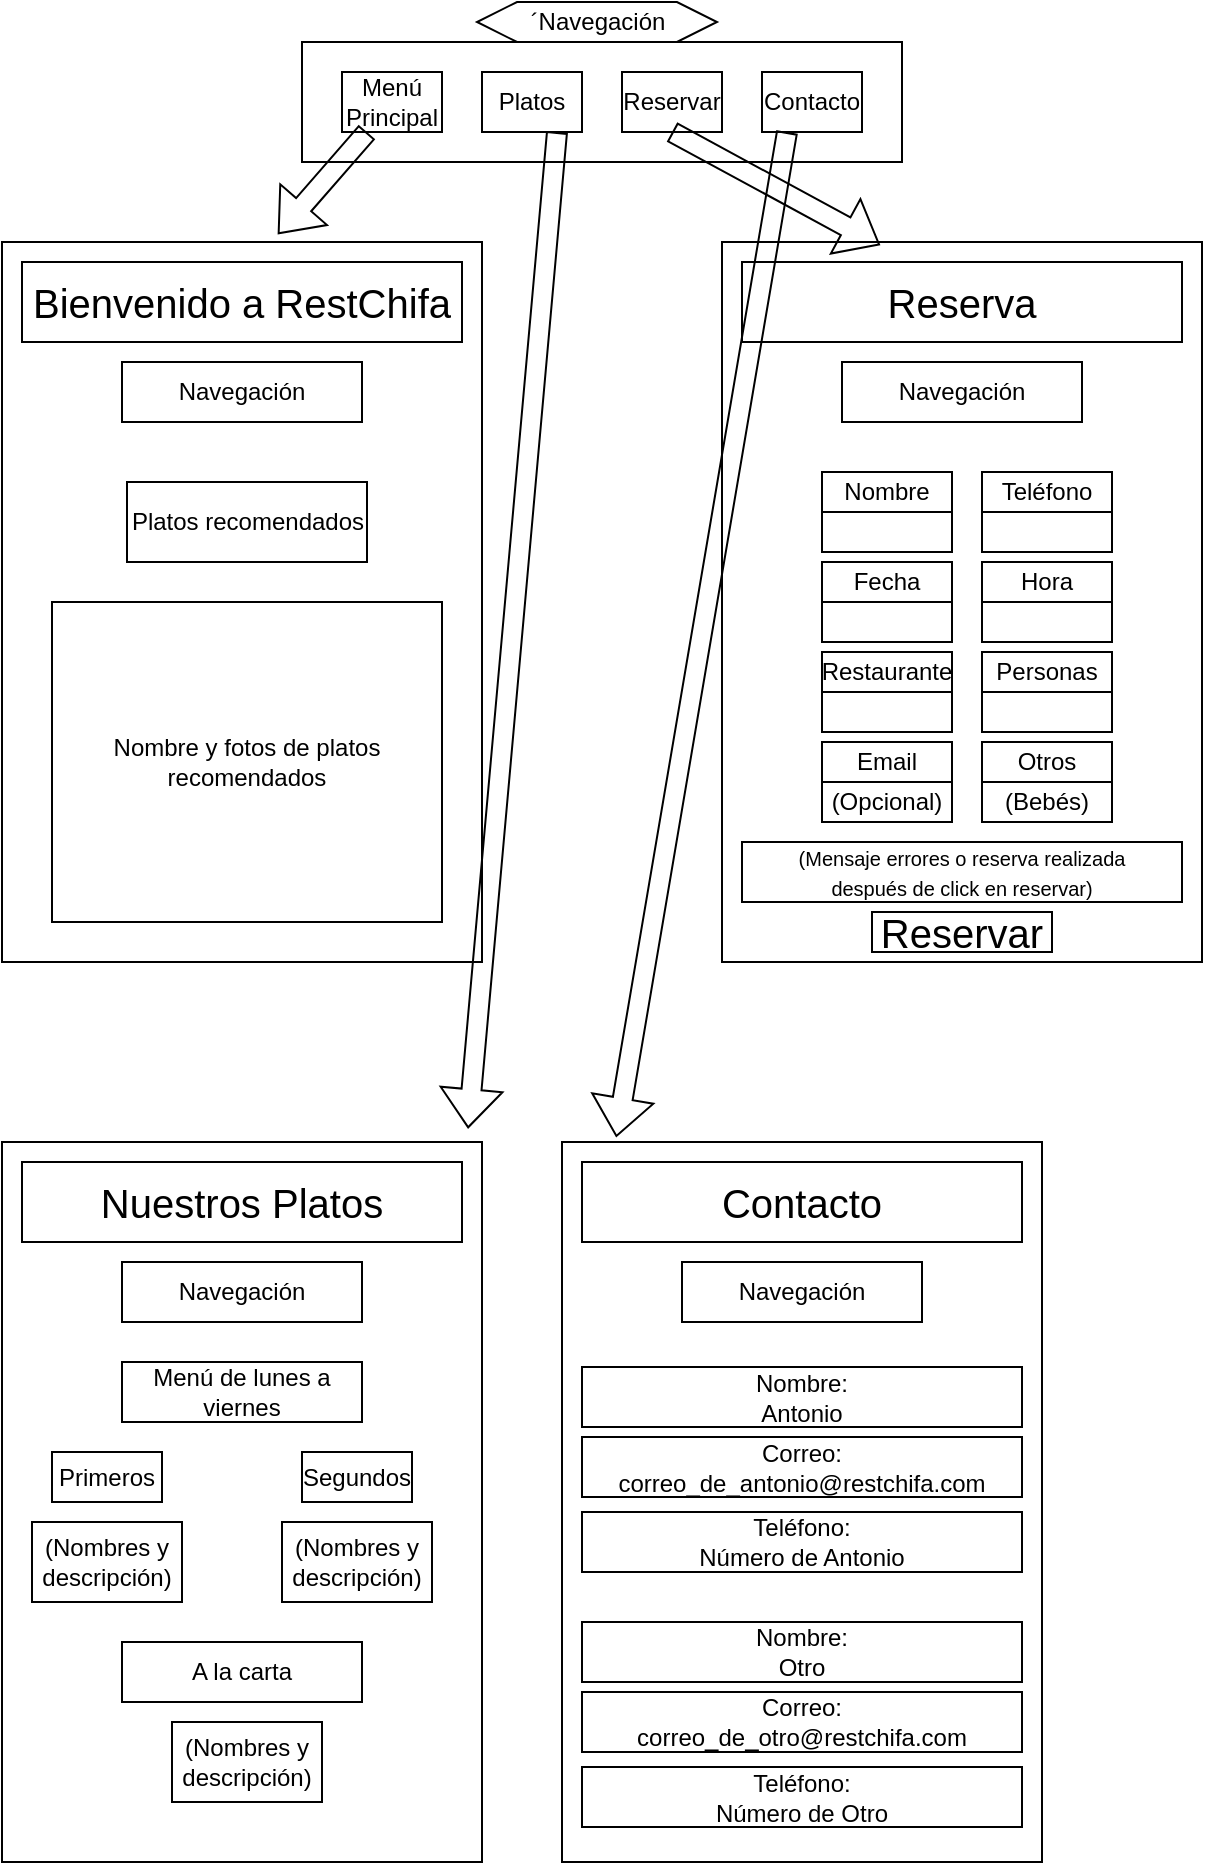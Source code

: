 <mxfile version="21.1.1" type="device">
  <diagram name="Página-1" id="kAq4VgKYWmEqWGa1TKVO">
    <mxGraphModel dx="794" dy="1661" grid="1" gridSize="10" guides="1" tooltips="1" connect="1" arrows="1" fold="1" page="1" pageScale="1" pageWidth="827" pageHeight="1169" math="0" shadow="0">
      <root>
        <mxCell id="0" />
        <mxCell id="1" parent="0" />
        <mxCell id="Mr-S8CGjB1Sd80mxp6YW-1" value="" style="rounded=0;whiteSpace=wrap;html=1;" parent="1" vertex="1">
          <mxGeometry x="80" y="60" width="240" height="360" as="geometry" />
        </mxCell>
        <mxCell id="Mr-S8CGjB1Sd80mxp6YW-3" value="&lt;font style=&quot;font-size: 20px;&quot;&gt;Bienvenido a RestChifa&lt;/font&gt;" style="rounded=0;whiteSpace=wrap;html=1;" parent="1" vertex="1">
          <mxGeometry x="90" y="70" width="220" height="40" as="geometry" />
        </mxCell>
        <mxCell id="Mr-S8CGjB1Sd80mxp6YW-16" value="" style="rounded=0;whiteSpace=wrap;html=1;" parent="1" vertex="1">
          <mxGeometry x="440" y="60" width="240" height="360" as="geometry" />
        </mxCell>
        <mxCell id="Mr-S8CGjB1Sd80mxp6YW-17" value="&lt;font style=&quot;font-size: 20px;&quot;&gt;Reserva&lt;/font&gt;" style="rounded=0;whiteSpace=wrap;html=1;" parent="1" vertex="1">
          <mxGeometry x="450" y="70" width="220" height="40" as="geometry" />
        </mxCell>
        <mxCell id="Mr-S8CGjB1Sd80mxp6YW-18" value="Nombre" style="rounded=0;whiteSpace=wrap;html=1;" parent="1" vertex="1">
          <mxGeometry x="490" y="175" width="65" height="20" as="geometry" />
        </mxCell>
        <mxCell id="Mr-S8CGjB1Sd80mxp6YW-19" value="" style="rounded=0;whiteSpace=wrap;html=1;" parent="1" vertex="1">
          <mxGeometry x="490" y="195" width="65" height="20" as="geometry" />
        </mxCell>
        <mxCell id="Mr-S8CGjB1Sd80mxp6YW-31" value="&lt;font style=&quot;font-size: 20px;&quot;&gt;Reservar&lt;/font&gt;" style="rounded=0;whiteSpace=wrap;html=1;" parent="1" vertex="1">
          <mxGeometry x="515" y="395" width="90" height="20" as="geometry" />
        </mxCell>
        <mxCell id="Mr-S8CGjB1Sd80mxp6YW-33" value="Nombre y fotos de platos recomendados" style="rounded=0;whiteSpace=wrap;html=1;" parent="1" vertex="1">
          <mxGeometry x="105" y="240" width="195" height="160" as="geometry" />
        </mxCell>
        <mxCell id="Mr-S8CGjB1Sd80mxp6YW-34" value="Platos recomendados" style="rounded=0;whiteSpace=wrap;html=1;" parent="1" vertex="1">
          <mxGeometry x="142.5" y="180" width="120" height="40" as="geometry" />
        </mxCell>
        <mxCell id="Mr-S8CGjB1Sd80mxp6YW-51" value="" style="rounded=0;whiteSpace=wrap;html=1;" parent="1" vertex="1">
          <mxGeometry x="80" y="510" width="240" height="360" as="geometry" />
        </mxCell>
        <mxCell id="Mr-S8CGjB1Sd80mxp6YW-53" value="&lt;font style=&quot;font-size: 20px;&quot;&gt;Nuestros Platos&lt;/font&gt;" style="rounded=0;whiteSpace=wrap;html=1;" parent="1" vertex="1">
          <mxGeometry x="90" y="520" width="220" height="40" as="geometry" />
        </mxCell>
        <mxCell id="Mr-S8CGjB1Sd80mxp6YW-55" value="Primeros" style="rounded=0;whiteSpace=wrap;html=1;" parent="1" vertex="1">
          <mxGeometry x="105" y="665" width="55" height="25" as="geometry" />
        </mxCell>
        <mxCell id="Mr-S8CGjB1Sd80mxp6YW-56" value="Menú de lunes a viernes" style="rounded=0;whiteSpace=wrap;html=1;" parent="1" vertex="1">
          <mxGeometry x="140" y="620" width="120" height="30" as="geometry" />
        </mxCell>
        <mxCell id="Mr-S8CGjB1Sd80mxp6YW-57" value="Segundos" style="rounded=0;whiteSpace=wrap;html=1;" parent="1" vertex="1">
          <mxGeometry x="230" y="665" width="55" height="25" as="geometry" />
        </mxCell>
        <mxCell id="Mr-S8CGjB1Sd80mxp6YW-58" value="(Nombres y descripción)" style="rounded=0;whiteSpace=wrap;html=1;" parent="1" vertex="1">
          <mxGeometry x="95" y="700" width="75" height="40" as="geometry" />
        </mxCell>
        <mxCell id="Mr-S8CGjB1Sd80mxp6YW-59" value="(Nombres y descripción)" style="rounded=0;whiteSpace=wrap;html=1;" parent="1" vertex="1">
          <mxGeometry x="220" y="700" width="75" height="40" as="geometry" />
        </mxCell>
        <mxCell id="Mr-S8CGjB1Sd80mxp6YW-63" value="&lt;font size=&quot;1&quot;&gt;(Mensaje errores o reserva realizada&lt;br&gt;después de click en reservar)&lt;/font&gt;" style="rounded=0;whiteSpace=wrap;html=1;" parent="1" vertex="1">
          <mxGeometry x="450" y="360" width="220" height="30" as="geometry" />
        </mxCell>
        <mxCell id="Mr-S8CGjB1Sd80mxp6YW-67" style="edgeStyle=orthogonalEdgeStyle;rounded=0;orthogonalLoop=1;jettySize=auto;html=1;exitX=0.5;exitY=1;exitDx=0;exitDy=0;" parent="1" source="Mr-S8CGjB1Sd80mxp6YW-19" target="Mr-S8CGjB1Sd80mxp6YW-19" edge="1">
          <mxGeometry relative="1" as="geometry" />
        </mxCell>
        <mxCell id="2QuUyPjBXORziSpioa8q-1" value="" style="rounded=0;whiteSpace=wrap;html=1;" parent="1" vertex="1">
          <mxGeometry x="230" y="-40" width="300" height="60" as="geometry" />
        </mxCell>
        <mxCell id="2QuUyPjBXORziSpioa8q-2" value="Menú Principal" style="rounded=0;whiteSpace=wrap;html=1;" parent="1" vertex="1">
          <mxGeometry x="250" y="-25" width="50" height="30" as="geometry" />
        </mxCell>
        <mxCell id="2QuUyPjBXORziSpioa8q-3" value="Platos" style="rounded=0;whiteSpace=wrap;html=1;" parent="1" vertex="1">
          <mxGeometry x="320" y="-25" width="50" height="30" as="geometry" />
        </mxCell>
        <mxCell id="2QuUyPjBXORziSpioa8q-5" value="Reservar" style="rounded=0;whiteSpace=wrap;html=1;" parent="1" vertex="1">
          <mxGeometry x="390" y="-25" width="50" height="30" as="geometry" />
        </mxCell>
        <mxCell id="2QuUyPjBXORziSpioa8q-6" value="Contacto" style="rounded=0;whiteSpace=wrap;html=1;" parent="1" vertex="1">
          <mxGeometry x="460" y="-25" width="50" height="30" as="geometry" />
        </mxCell>
        <mxCell id="2QuUyPjBXORziSpioa8q-8" value="´Navegación" style="shape=hexagon;perimeter=hexagonPerimeter2;whiteSpace=wrap;html=1;fixedSize=1;" parent="1" vertex="1">
          <mxGeometry x="317.5" y="-60" width="120" height="20" as="geometry" />
        </mxCell>
        <mxCell id="2QuUyPjBXORziSpioa8q-9" value="" style="shape=flexArrow;endArrow=classic;html=1;rounded=0;exitX=0.25;exitY=1;exitDx=0;exitDy=0;entryX=0.575;entryY=-0.011;entryDx=0;entryDy=0;entryPerimeter=0;" parent="1" source="2QuUyPjBXORziSpioa8q-2" target="Mr-S8CGjB1Sd80mxp6YW-1" edge="1">
          <mxGeometry width="50" height="50" relative="1" as="geometry">
            <mxPoint x="380" y="150" as="sourcePoint" />
            <mxPoint x="430" y="100" as="targetPoint" />
          </mxGeometry>
        </mxCell>
        <mxCell id="2QuUyPjBXORziSpioa8q-12" value="" style="shape=flexArrow;endArrow=classic;html=1;rounded=0;exitX=0.75;exitY=1;exitDx=0;exitDy=0;entryX=0.971;entryY=-0.019;entryDx=0;entryDy=0;entryPerimeter=0;" parent="1" source="2QuUyPjBXORziSpioa8q-3" target="Mr-S8CGjB1Sd80mxp6YW-51" edge="1">
          <mxGeometry width="50" height="50" relative="1" as="geometry">
            <mxPoint x="213" y="15" as="sourcePoint" />
            <mxPoint x="91" y="369" as="targetPoint" />
          </mxGeometry>
        </mxCell>
        <mxCell id="2QuUyPjBXORziSpioa8q-11" value="Navegación" style="rounded=0;whiteSpace=wrap;html=1;" parent="1" vertex="1">
          <mxGeometry x="140" y="120" width="120" height="30" as="geometry" />
        </mxCell>
        <mxCell id="2QuUyPjBXORziSpioa8q-13" value="Navegación" style="rounded=0;whiteSpace=wrap;html=1;" parent="1" vertex="1">
          <mxGeometry x="500" y="120" width="120" height="30" as="geometry" />
        </mxCell>
        <mxCell id="2QuUyPjBXORziSpioa8q-14" value="Navegación" style="rounded=0;whiteSpace=wrap;html=1;" parent="1" vertex="1">
          <mxGeometry x="140" y="570" width="120" height="30" as="geometry" />
        </mxCell>
        <mxCell id="2QuUyPjBXORziSpioa8q-15" value="" style="shape=flexArrow;endArrow=classic;html=1;rounded=0;exitX=0.5;exitY=1;exitDx=0;exitDy=0;entryX=0.329;entryY=0.004;entryDx=0;entryDy=0;entryPerimeter=0;" parent="1" source="2QuUyPjBXORziSpioa8q-5" target="Mr-S8CGjB1Sd80mxp6YW-16" edge="1">
          <mxGeometry width="50" height="50" relative="1" as="geometry">
            <mxPoint x="370" y="210" as="sourcePoint" />
            <mxPoint x="420" y="160" as="targetPoint" />
          </mxGeometry>
        </mxCell>
        <mxCell id="2QuUyPjBXORziSpioa8q-16" value="" style="rounded=0;whiteSpace=wrap;html=1;" parent="1" vertex="1">
          <mxGeometry x="360" y="510" width="240" height="360" as="geometry" />
        </mxCell>
        <mxCell id="2QuUyPjBXORziSpioa8q-17" value="&lt;font style=&quot;font-size: 20px;&quot;&gt;Contacto&lt;/font&gt;" style="rounded=0;whiteSpace=wrap;html=1;" parent="1" vertex="1">
          <mxGeometry x="370" y="520" width="220" height="40" as="geometry" />
        </mxCell>
        <mxCell id="2QuUyPjBXORziSpioa8q-19" value="Correo: &lt;br&gt;correo_de_antonio@restchifa.com" style="rounded=0;whiteSpace=wrap;html=1;" parent="1" vertex="1">
          <mxGeometry x="370" y="657.5" width="220" height="30" as="geometry" />
        </mxCell>
        <mxCell id="2QuUyPjBXORziSpioa8q-23" value="Navegación" style="rounded=0;whiteSpace=wrap;html=1;" parent="1" vertex="1">
          <mxGeometry x="420" y="570" width="120" height="30" as="geometry" />
        </mxCell>
        <mxCell id="2QuUyPjBXORziSpioa8q-24" value="Teléfono: &lt;br&gt;Número de Antonio" style="rounded=0;whiteSpace=wrap;html=1;" parent="1" vertex="1">
          <mxGeometry x="370" y="695" width="220" height="30" as="geometry" />
        </mxCell>
        <mxCell id="2QuUyPjBXORziSpioa8q-26" value="" style="shape=flexArrow;endArrow=classic;html=1;rounded=0;exitX=0.25;exitY=1;exitDx=0;exitDy=0;entryX=0.113;entryY=-0.007;entryDx=0;entryDy=0;entryPerimeter=0;" parent="1" source="2QuUyPjBXORziSpioa8q-6" target="2QuUyPjBXORziSpioa8q-16" edge="1">
          <mxGeometry width="50" height="50" relative="1" as="geometry">
            <mxPoint x="370" y="210" as="sourcePoint" />
            <mxPoint x="420" y="160" as="targetPoint" />
          </mxGeometry>
        </mxCell>
        <mxCell id="xo9liCntMVqJfDQ6pyrI-1" value="Teléfono" style="rounded=0;whiteSpace=wrap;html=1;" vertex="1" parent="1">
          <mxGeometry x="570" y="175" width="65" height="20" as="geometry" />
        </mxCell>
        <mxCell id="xo9liCntMVqJfDQ6pyrI-2" value="" style="rounded=0;whiteSpace=wrap;html=1;" vertex="1" parent="1">
          <mxGeometry x="570" y="195" width="65" height="20" as="geometry" />
        </mxCell>
        <mxCell id="xo9liCntMVqJfDQ6pyrI-5" value="Fecha" style="rounded=0;whiteSpace=wrap;html=1;" vertex="1" parent="1">
          <mxGeometry x="490" y="220" width="65" height="20" as="geometry" />
        </mxCell>
        <mxCell id="xo9liCntMVqJfDQ6pyrI-6" value="" style="rounded=0;whiteSpace=wrap;html=1;" vertex="1" parent="1">
          <mxGeometry x="490" y="240" width="65" height="20" as="geometry" />
        </mxCell>
        <mxCell id="xo9liCntMVqJfDQ6pyrI-7" value="Restaurante" style="rounded=0;whiteSpace=wrap;html=1;" vertex="1" parent="1">
          <mxGeometry x="490" y="265" width="65" height="20" as="geometry" />
        </mxCell>
        <mxCell id="xo9liCntMVqJfDQ6pyrI-8" value="" style="rounded=0;whiteSpace=wrap;html=1;" vertex="1" parent="1">
          <mxGeometry x="490" y="285" width="65" height="20" as="geometry" />
        </mxCell>
        <mxCell id="xo9liCntMVqJfDQ6pyrI-9" value="Personas" style="rounded=0;whiteSpace=wrap;html=1;" vertex="1" parent="1">
          <mxGeometry x="570" y="265" width="65" height="20" as="geometry" />
        </mxCell>
        <mxCell id="xo9liCntMVqJfDQ6pyrI-10" value="" style="rounded=0;whiteSpace=wrap;html=1;" vertex="1" parent="1">
          <mxGeometry x="570" y="285" width="65" height="20" as="geometry" />
        </mxCell>
        <mxCell id="xo9liCntMVqJfDQ6pyrI-11" value="Email" style="rounded=0;whiteSpace=wrap;html=1;" vertex="1" parent="1">
          <mxGeometry x="490" y="310" width="65" height="20" as="geometry" />
        </mxCell>
        <mxCell id="xo9liCntMVqJfDQ6pyrI-12" value="(Opcional)" style="rounded=0;whiteSpace=wrap;html=1;" vertex="1" parent="1">
          <mxGeometry x="490" y="330" width="65" height="20" as="geometry" />
        </mxCell>
        <mxCell id="xo9liCntMVqJfDQ6pyrI-13" value="Otros" style="rounded=0;whiteSpace=wrap;html=1;" vertex="1" parent="1">
          <mxGeometry x="570" y="310" width="65" height="20" as="geometry" />
        </mxCell>
        <mxCell id="xo9liCntMVqJfDQ6pyrI-14" value="(Bebés)" style="rounded=0;whiteSpace=wrap;html=1;" vertex="1" parent="1">
          <mxGeometry x="570" y="330" width="65" height="20" as="geometry" />
        </mxCell>
        <mxCell id="xo9liCntMVqJfDQ6pyrI-15" value="Hora" style="rounded=0;whiteSpace=wrap;html=1;" vertex="1" parent="1">
          <mxGeometry x="570" y="220" width="65" height="20" as="geometry" />
        </mxCell>
        <mxCell id="xo9liCntMVqJfDQ6pyrI-16" value="" style="rounded=0;whiteSpace=wrap;html=1;" vertex="1" parent="1">
          <mxGeometry x="570" y="240" width="65" height="20" as="geometry" />
        </mxCell>
        <mxCell id="xo9liCntMVqJfDQ6pyrI-17" value="Nombre: &lt;br&gt;Antonio" style="rounded=0;whiteSpace=wrap;html=1;" vertex="1" parent="1">
          <mxGeometry x="370" y="622.5" width="220" height="30" as="geometry" />
        </mxCell>
        <mxCell id="xo9liCntMVqJfDQ6pyrI-18" value="Correo: &lt;br&gt;correo_de_otro@restchifa.com" style="rounded=0;whiteSpace=wrap;html=1;" vertex="1" parent="1">
          <mxGeometry x="370" y="785" width="220" height="30" as="geometry" />
        </mxCell>
        <mxCell id="xo9liCntMVqJfDQ6pyrI-19" value="Teléfono: &lt;br&gt;Número de Otro" style="rounded=0;whiteSpace=wrap;html=1;" vertex="1" parent="1">
          <mxGeometry x="370" y="822.5" width="220" height="30" as="geometry" />
        </mxCell>
        <mxCell id="xo9liCntMVqJfDQ6pyrI-20" value="Nombre: &lt;br&gt;Otro" style="rounded=0;whiteSpace=wrap;html=1;" vertex="1" parent="1">
          <mxGeometry x="370" y="750" width="220" height="30" as="geometry" />
        </mxCell>
        <mxCell id="xo9liCntMVqJfDQ6pyrI-21" value="A la carta" style="rounded=0;whiteSpace=wrap;html=1;" vertex="1" parent="1">
          <mxGeometry x="140" y="760" width="120" height="30" as="geometry" />
        </mxCell>
        <mxCell id="xo9liCntMVqJfDQ6pyrI-22" value="(Nombres y descripción)" style="rounded=0;whiteSpace=wrap;html=1;" vertex="1" parent="1">
          <mxGeometry x="165" y="800" width="75" height="40" as="geometry" />
        </mxCell>
      </root>
    </mxGraphModel>
  </diagram>
</mxfile>

